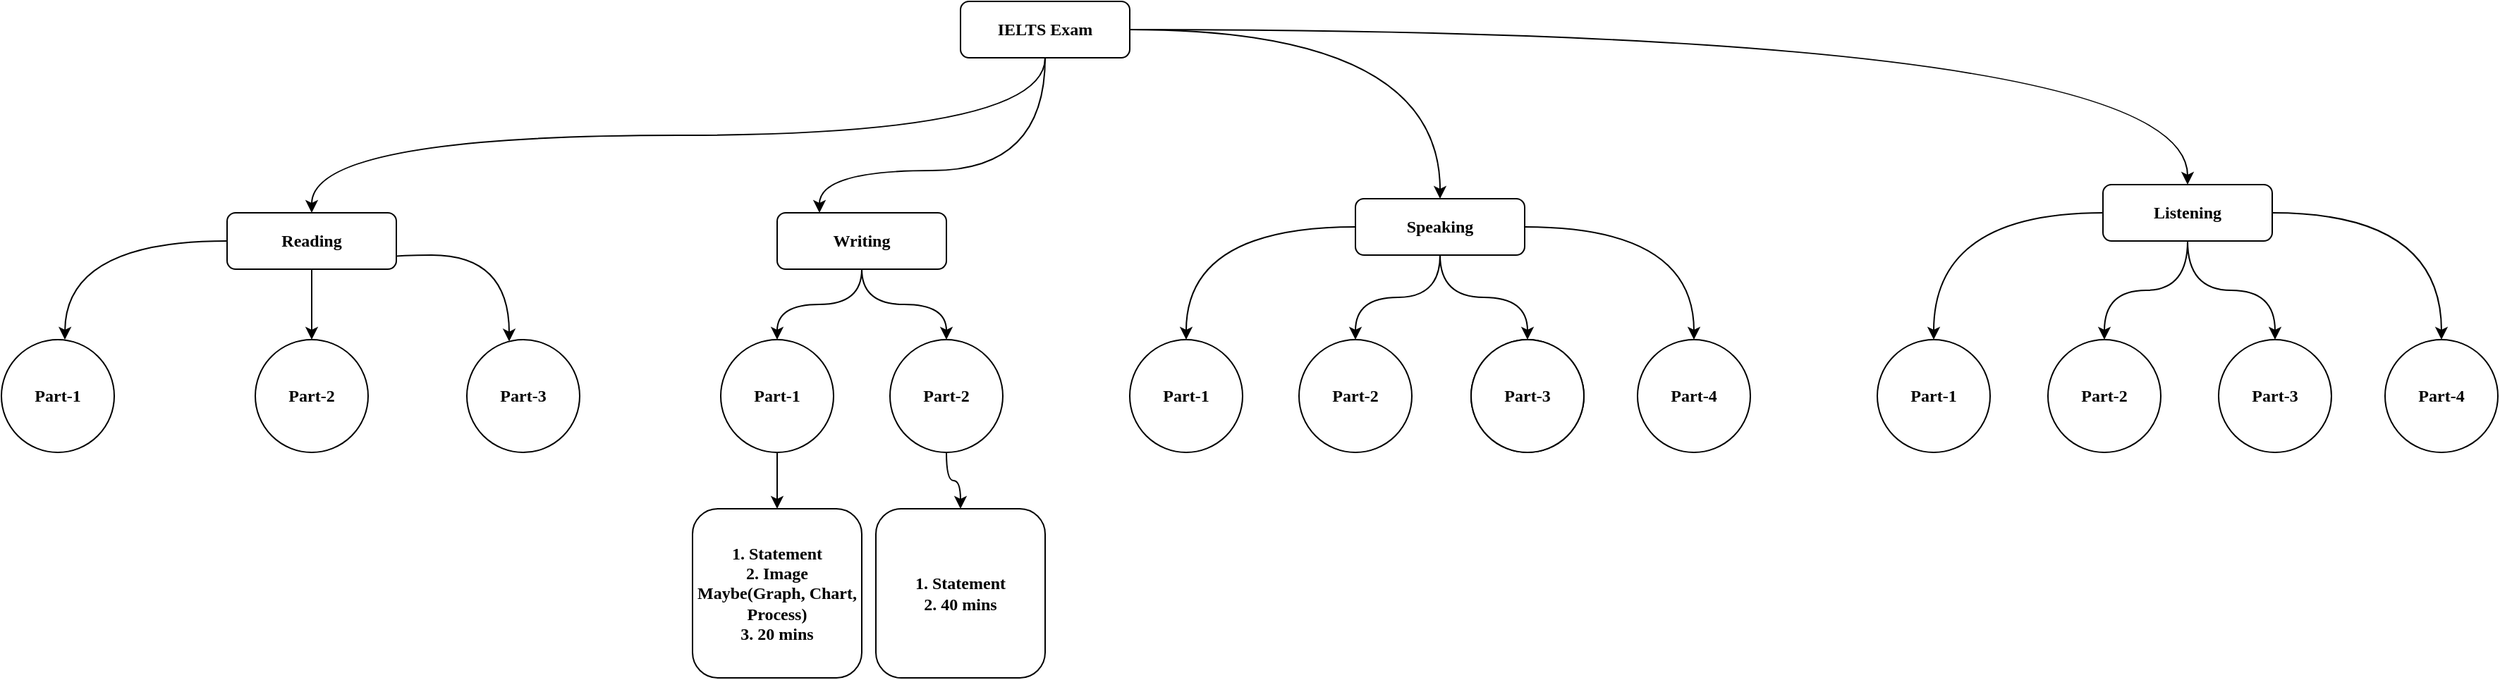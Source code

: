 <mxfile version="24.7.17">
  <diagram id="C5RBs43oDa-KdzZeNtuy" name="Page-1">
    <mxGraphModel dx="2082" dy="659" grid="1" gridSize="10" guides="1" tooltips="1" connect="1" arrows="1" fold="1" page="1" pageScale="1" pageWidth="827" pageHeight="1169" math="0" shadow="0">
      <root>
        <mxCell id="WIyWlLk6GJQsqaUBKTNV-0" />
        <mxCell id="WIyWlLk6GJQsqaUBKTNV-1" parent="WIyWlLk6GJQsqaUBKTNV-0" />
        <mxCell id="GiyGXKapcRgT0yDfLFS1-15" style="edgeStyle=orthogonalEdgeStyle;rounded=0;orthogonalLoop=1;jettySize=auto;html=1;exitX=0.5;exitY=1;exitDx=0;exitDy=0;fontFamily=Poppins;fontSource=https%3A%2F%2Ffonts.googleapis.com%2Fcss%3Ffamily%3DPoppins;fontSize=12;fontColor=default;fontStyle=1;elbow=vertical;curved=1;" edge="1" parent="WIyWlLk6GJQsqaUBKTNV-1" source="WIyWlLk6GJQsqaUBKTNV-3" target="GiyGXKapcRgT0yDfLFS1-11">
          <mxGeometry relative="1" as="geometry" />
        </mxCell>
        <mxCell id="GiyGXKapcRgT0yDfLFS1-70" style="edgeStyle=orthogonalEdgeStyle;shape=connector;curved=1;rounded=0;orthogonalLoop=1;jettySize=auto;html=1;strokeColor=default;align=center;verticalAlign=middle;fontFamily=Poppins;fontSource=https%3A%2F%2Ffonts.googleapis.com%2Fcss%3Ffamily%3DPoppins;fontSize=12;fontColor=default;fontStyle=1;labelBackgroundColor=default;elbow=vertical;endArrow=classic;" edge="1" parent="WIyWlLk6GJQsqaUBKTNV-1" source="WIyWlLk6GJQsqaUBKTNV-3" target="GiyGXKapcRgT0yDfLFS1-13">
          <mxGeometry relative="1" as="geometry" />
        </mxCell>
        <mxCell id="GiyGXKapcRgT0yDfLFS1-71" style="edgeStyle=orthogonalEdgeStyle;shape=connector;curved=1;rounded=0;orthogonalLoop=1;jettySize=auto;html=1;strokeColor=default;align=center;verticalAlign=middle;fontFamily=Poppins;fontSource=https%3A%2F%2Ffonts.googleapis.com%2Fcss%3Ffamily%3DPoppins;fontSize=12;fontColor=default;fontStyle=1;labelBackgroundColor=default;elbow=vertical;endArrow=classic;" edge="1" parent="WIyWlLk6GJQsqaUBKTNV-1" source="WIyWlLk6GJQsqaUBKTNV-3" target="GiyGXKapcRgT0yDfLFS1-14">
          <mxGeometry relative="1" as="geometry" />
        </mxCell>
        <mxCell id="GiyGXKapcRgT0yDfLFS1-73" style="edgeStyle=orthogonalEdgeStyle;shape=connector;curved=1;rounded=0;orthogonalLoop=1;jettySize=auto;html=1;strokeColor=default;align=center;verticalAlign=middle;fontFamily=Poppins;fontSource=https%3A%2F%2Ffonts.googleapis.com%2Fcss%3Ffamily%3DPoppins;fontSize=12;fontColor=default;fontStyle=1;labelBackgroundColor=default;elbow=vertical;endArrow=classic;" edge="1" parent="WIyWlLk6GJQsqaUBKTNV-1" source="WIyWlLk6GJQsqaUBKTNV-3" target="GiyGXKapcRgT0yDfLFS1-12">
          <mxGeometry relative="1" as="geometry">
            <Array as="points">
              <mxPoint x="-70" y="160" />
              <mxPoint x="-230" y="160" />
            </Array>
          </mxGeometry>
        </mxCell>
        <mxCell id="WIyWlLk6GJQsqaUBKTNV-3" value="IELTS Exam" style="rounded=1;whiteSpace=wrap;html=1;fontSize=12;glass=0;strokeWidth=1;shadow=0;fontFamily=Poppins;fontStyle=1;fontSource=https%3A%2F%2Ffonts.googleapis.com%2Fcss%3Ffamily%3DPoppins;" parent="WIyWlLk6GJQsqaUBKTNV-1" vertex="1">
          <mxGeometry x="-130" y="40" width="120" height="40" as="geometry" />
        </mxCell>
        <mxCell id="GiyGXKapcRgT0yDfLFS1-21" value="" style="edgeStyle=orthogonalEdgeStyle;shape=connector;curved=1;rounded=0;orthogonalLoop=1;jettySize=auto;html=1;strokeColor=default;align=center;verticalAlign=middle;fontFamily=Poppins;fontSource=https%3A%2F%2Ffonts.googleapis.com%2Fcss%3Ffamily%3DPoppins;fontSize=12;fontColor=default;fontStyle=1;labelBackgroundColor=default;elbow=vertical;endArrow=classic;" edge="1" parent="WIyWlLk6GJQsqaUBKTNV-1" source="GiyGXKapcRgT0yDfLFS1-11">
          <mxGeometry relative="1" as="geometry">
            <mxPoint x="-765.0" y="280" as="targetPoint" />
          </mxGeometry>
        </mxCell>
        <mxCell id="GiyGXKapcRgT0yDfLFS1-59" style="edgeStyle=orthogonalEdgeStyle;shape=connector;curved=1;rounded=0;orthogonalLoop=1;jettySize=auto;html=1;entryX=0.5;entryY=0;entryDx=0;entryDy=0;strokeColor=default;align=center;verticalAlign=middle;fontFamily=Poppins;fontSource=https%3A%2F%2Ffonts.googleapis.com%2Fcss%3Ffamily%3DPoppins;fontSize=12;fontColor=default;fontStyle=1;labelBackgroundColor=default;elbow=vertical;endArrow=classic;" edge="1" parent="WIyWlLk6GJQsqaUBKTNV-1" source="GiyGXKapcRgT0yDfLFS1-11" target="GiyGXKapcRgT0yDfLFS1-27">
          <mxGeometry relative="1" as="geometry" />
        </mxCell>
        <mxCell id="GiyGXKapcRgT0yDfLFS1-60" style="edgeStyle=orthogonalEdgeStyle;shape=connector;curved=1;rounded=0;orthogonalLoop=1;jettySize=auto;html=1;exitX=0.75;exitY=1;exitDx=0;exitDy=0;strokeColor=default;align=center;verticalAlign=middle;fontFamily=Poppins;fontSource=https%3A%2F%2Ffonts.googleapis.com%2Fcss%3Ffamily%3DPoppins;fontSize=12;fontColor=default;fontStyle=1;labelBackgroundColor=default;elbow=vertical;endArrow=classic;" edge="1" parent="WIyWlLk6GJQsqaUBKTNV-1" source="GiyGXKapcRgT0yDfLFS1-11" target="GiyGXKapcRgT0yDfLFS1-26">
          <mxGeometry relative="1" as="geometry">
            <Array as="points">
              <mxPoint x="-560" y="220" />
              <mxPoint x="-450" y="220" />
            </Array>
          </mxGeometry>
        </mxCell>
        <mxCell id="GiyGXKapcRgT0yDfLFS1-11" value="Reading" style="rounded=1;whiteSpace=wrap;html=1;fontSize=12;glass=0;strokeWidth=1;shadow=0;fontFamily=Poppins;fontStyle=1;fontSource=https%3A%2F%2Ffonts.googleapis.com%2Fcss%3Ffamily%3DPoppins;" vertex="1" parent="WIyWlLk6GJQsqaUBKTNV-1">
          <mxGeometry x="-650" y="190" width="120" height="40" as="geometry" />
        </mxCell>
        <mxCell id="GiyGXKapcRgT0yDfLFS1-62" style="edgeStyle=orthogonalEdgeStyle;shape=connector;curved=1;rounded=0;orthogonalLoop=1;jettySize=auto;html=1;strokeColor=default;align=center;verticalAlign=middle;fontFamily=Poppins;fontSource=https%3A%2F%2Ffonts.googleapis.com%2Fcss%3Ffamily%3DPoppins;fontSize=12;fontColor=default;fontStyle=1;labelBackgroundColor=default;elbow=vertical;endArrow=classic;" edge="1" parent="WIyWlLk6GJQsqaUBKTNV-1" source="GiyGXKapcRgT0yDfLFS1-12" target="GiyGXKapcRgT0yDfLFS1-24">
          <mxGeometry relative="1" as="geometry" />
        </mxCell>
        <mxCell id="GiyGXKapcRgT0yDfLFS1-63" style="edgeStyle=orthogonalEdgeStyle;shape=connector;curved=1;rounded=0;orthogonalLoop=1;jettySize=auto;html=1;strokeColor=default;align=center;verticalAlign=middle;fontFamily=Poppins;fontSource=https%3A%2F%2Ffonts.googleapis.com%2Fcss%3Ffamily%3DPoppins;fontSize=12;fontColor=default;fontStyle=1;labelBackgroundColor=default;elbow=vertical;endArrow=classic;" edge="1" parent="WIyWlLk6GJQsqaUBKTNV-1" source="GiyGXKapcRgT0yDfLFS1-12" target="GiyGXKapcRgT0yDfLFS1-47">
          <mxGeometry relative="1" as="geometry" />
        </mxCell>
        <mxCell id="GiyGXKapcRgT0yDfLFS1-12" value="Writing" style="rounded=1;whiteSpace=wrap;html=1;fontSize=12;glass=0;strokeWidth=1;shadow=0;fontFamily=Poppins;fontStyle=1;fontSource=https%3A%2F%2Ffonts.googleapis.com%2Fcss%3Ffamily%3DPoppins;" vertex="1" parent="WIyWlLk6GJQsqaUBKTNV-1">
          <mxGeometry x="-260" y="190" width="120" height="40" as="geometry" />
        </mxCell>
        <mxCell id="GiyGXKapcRgT0yDfLFS1-66" style="edgeStyle=orthogonalEdgeStyle;shape=connector;curved=1;rounded=0;orthogonalLoop=1;jettySize=auto;html=1;strokeColor=default;align=center;verticalAlign=middle;fontFamily=Poppins;fontSource=https%3A%2F%2Ffonts.googleapis.com%2Fcss%3Ffamily%3DPoppins;fontSize=12;fontColor=default;fontStyle=1;labelBackgroundColor=default;elbow=vertical;endArrow=classic;" edge="1" parent="WIyWlLk6GJQsqaUBKTNV-1" source="GiyGXKapcRgT0yDfLFS1-13" target="GiyGXKapcRgT0yDfLFS1-53">
          <mxGeometry relative="1" as="geometry" />
        </mxCell>
        <mxCell id="GiyGXKapcRgT0yDfLFS1-67" style="edgeStyle=orthogonalEdgeStyle;shape=connector;curved=1;rounded=0;orthogonalLoop=1;jettySize=auto;html=1;strokeColor=default;align=center;verticalAlign=middle;fontFamily=Poppins;fontSource=https%3A%2F%2Ffonts.googleapis.com%2Fcss%3Ffamily%3DPoppins;fontSize=12;fontColor=default;fontStyle=1;labelBackgroundColor=default;elbow=vertical;endArrow=classic;" edge="1" parent="WIyWlLk6GJQsqaUBKTNV-1" source="GiyGXKapcRgT0yDfLFS1-13" target="GiyGXKapcRgT0yDfLFS1-52">
          <mxGeometry relative="1" as="geometry" />
        </mxCell>
        <mxCell id="GiyGXKapcRgT0yDfLFS1-68" style="edgeStyle=orthogonalEdgeStyle;shape=connector;curved=1;rounded=0;orthogonalLoop=1;jettySize=auto;html=1;strokeColor=default;align=center;verticalAlign=middle;fontFamily=Poppins;fontSource=https%3A%2F%2Ffonts.googleapis.com%2Fcss%3Ffamily%3DPoppins;fontSize=12;fontColor=default;fontStyle=1;labelBackgroundColor=default;elbow=vertical;endArrow=classic;" edge="1" parent="WIyWlLk6GJQsqaUBKTNV-1" source="GiyGXKapcRgT0yDfLFS1-13" target="GiyGXKapcRgT0yDfLFS1-51">
          <mxGeometry relative="1" as="geometry" />
        </mxCell>
        <mxCell id="GiyGXKapcRgT0yDfLFS1-69" style="edgeStyle=orthogonalEdgeStyle;shape=connector;curved=1;rounded=0;orthogonalLoop=1;jettySize=auto;html=1;strokeColor=default;align=center;verticalAlign=middle;fontFamily=Poppins;fontSource=https%3A%2F%2Ffonts.googleapis.com%2Fcss%3Ffamily%3DPoppins;fontSize=12;fontColor=default;fontStyle=1;labelBackgroundColor=default;elbow=vertical;endArrow=classic;" edge="1" parent="WIyWlLk6GJQsqaUBKTNV-1" source="GiyGXKapcRgT0yDfLFS1-13" target="GiyGXKapcRgT0yDfLFS1-50">
          <mxGeometry relative="1" as="geometry" />
        </mxCell>
        <mxCell id="GiyGXKapcRgT0yDfLFS1-13" value="Speaking" style="rounded=1;whiteSpace=wrap;html=1;fontSize=12;glass=0;strokeWidth=1;shadow=0;fontFamily=Poppins;fontStyle=1;fontSource=https%3A%2F%2Ffonts.googleapis.com%2Fcss%3Ffamily%3DPoppins;" vertex="1" parent="WIyWlLk6GJQsqaUBKTNV-1">
          <mxGeometry x="150" y="180" width="120" height="40" as="geometry" />
        </mxCell>
        <mxCell id="GiyGXKapcRgT0yDfLFS1-74" style="edgeStyle=orthogonalEdgeStyle;shape=connector;curved=1;rounded=0;orthogonalLoop=1;jettySize=auto;html=1;strokeColor=default;align=center;verticalAlign=middle;fontFamily=Poppins;fontSource=https%3A%2F%2Ffonts.googleapis.com%2Fcss%3Ffamily%3DPoppins;fontSize=12;fontColor=default;fontStyle=1;labelBackgroundColor=default;elbow=vertical;endArrow=classic;" edge="1" parent="WIyWlLk6GJQsqaUBKTNV-1" source="GiyGXKapcRgT0yDfLFS1-14" target="GiyGXKapcRgT0yDfLFS1-58">
          <mxGeometry relative="1" as="geometry" />
        </mxCell>
        <mxCell id="GiyGXKapcRgT0yDfLFS1-75" style="edgeStyle=orthogonalEdgeStyle;shape=connector;curved=1;rounded=0;orthogonalLoop=1;jettySize=auto;html=1;strokeColor=default;align=center;verticalAlign=middle;fontFamily=Poppins;fontSource=https%3A%2F%2Ffonts.googleapis.com%2Fcss%3Ffamily%3DPoppins;fontSize=12;fontColor=default;fontStyle=1;labelBackgroundColor=default;elbow=vertical;endArrow=classic;" edge="1" parent="WIyWlLk6GJQsqaUBKTNV-1" source="GiyGXKapcRgT0yDfLFS1-14" target="GiyGXKapcRgT0yDfLFS1-57">
          <mxGeometry relative="1" as="geometry" />
        </mxCell>
        <mxCell id="GiyGXKapcRgT0yDfLFS1-76" style="edgeStyle=orthogonalEdgeStyle;shape=connector;curved=1;rounded=0;orthogonalLoop=1;jettySize=auto;html=1;strokeColor=default;align=center;verticalAlign=middle;fontFamily=Poppins;fontSource=https%3A%2F%2Ffonts.googleapis.com%2Fcss%3Ffamily%3DPoppins;fontSize=12;fontColor=default;fontStyle=1;labelBackgroundColor=default;elbow=vertical;endArrow=classic;" edge="1" parent="WIyWlLk6GJQsqaUBKTNV-1" source="GiyGXKapcRgT0yDfLFS1-14" target="GiyGXKapcRgT0yDfLFS1-56">
          <mxGeometry relative="1" as="geometry" />
        </mxCell>
        <mxCell id="GiyGXKapcRgT0yDfLFS1-77" style="edgeStyle=orthogonalEdgeStyle;shape=connector;curved=1;rounded=0;orthogonalLoop=1;jettySize=auto;html=1;strokeColor=default;align=center;verticalAlign=middle;fontFamily=Poppins;fontSource=https%3A%2F%2Ffonts.googleapis.com%2Fcss%3Ffamily%3DPoppins;fontSize=12;fontColor=default;fontStyle=1;labelBackgroundColor=default;elbow=vertical;endArrow=classic;" edge="1" parent="WIyWlLk6GJQsqaUBKTNV-1" source="GiyGXKapcRgT0yDfLFS1-14" target="GiyGXKapcRgT0yDfLFS1-55">
          <mxGeometry relative="1" as="geometry" />
        </mxCell>
        <mxCell id="GiyGXKapcRgT0yDfLFS1-14" value="Listening" style="rounded=1;whiteSpace=wrap;html=1;fontSize=12;glass=0;strokeWidth=1;shadow=0;fontFamily=Poppins;fontStyle=1;fontSource=https%3A%2F%2Ffonts.googleapis.com%2Fcss%3Ffamily%3DPoppins;" vertex="1" parent="WIyWlLk6GJQsqaUBKTNV-1">
          <mxGeometry x="680" y="170" width="120" height="40" as="geometry" />
        </mxCell>
        <mxCell id="GiyGXKapcRgT0yDfLFS1-80" style="edgeStyle=orthogonalEdgeStyle;shape=connector;curved=1;rounded=0;orthogonalLoop=1;jettySize=auto;html=1;strokeColor=default;align=center;verticalAlign=middle;fontFamily=Poppins;fontSource=https%3A%2F%2Ffonts.googleapis.com%2Fcss%3Ffamily%3DPoppins;fontSize=12;fontColor=default;fontStyle=1;labelBackgroundColor=default;elbow=vertical;endArrow=classic;" edge="1" parent="WIyWlLk6GJQsqaUBKTNV-1" source="GiyGXKapcRgT0yDfLFS1-24" target="GiyGXKapcRgT0yDfLFS1-79">
          <mxGeometry relative="1" as="geometry" />
        </mxCell>
        <mxCell id="GiyGXKapcRgT0yDfLFS1-24" value="Part-1" style="ellipse;whiteSpace=wrap;html=1;fontFamily=Poppins;rounded=1;glass=0;strokeWidth=1;shadow=0;fontStyle=1;fontSource=https%3A%2F%2Ffonts.googleapis.com%2Fcss%3Ffamily%3DPoppins;" vertex="1" parent="WIyWlLk6GJQsqaUBKTNV-1">
          <mxGeometry x="-300" y="280" width="80" height="80" as="geometry" />
        </mxCell>
        <mxCell id="GiyGXKapcRgT0yDfLFS1-26" value="Part-3" style="ellipse;whiteSpace=wrap;html=1;fontFamily=Poppins;rounded=1;glass=0;strokeWidth=1;shadow=0;fontStyle=1;fontSource=https%3A%2F%2Ffonts.googleapis.com%2Fcss%3Ffamily%3DPoppins;" vertex="1" parent="WIyWlLk6GJQsqaUBKTNV-1">
          <mxGeometry x="-480" y="280" width="80" height="80" as="geometry" />
        </mxCell>
        <mxCell id="GiyGXKapcRgT0yDfLFS1-27" value="Part-2" style="ellipse;whiteSpace=wrap;html=1;fontFamily=Poppins;rounded=1;glass=0;strokeWidth=1;shadow=0;fontStyle=1;fontSource=https%3A%2F%2Ffonts.googleapis.com%2Fcss%3Ffamily%3DPoppins;" vertex="1" parent="WIyWlLk6GJQsqaUBKTNV-1">
          <mxGeometry x="-630" y="280" width="80" height="80" as="geometry" />
        </mxCell>
        <mxCell id="GiyGXKapcRgT0yDfLFS1-28" value="Part-1" style="ellipse;whiteSpace=wrap;html=1;fontFamily=Poppins;rounded=1;glass=0;strokeWidth=1;shadow=0;fontStyle=1;fontSource=https%3A%2F%2Ffonts.googleapis.com%2Fcss%3Ffamily%3DPoppins;" vertex="1" parent="WIyWlLk6GJQsqaUBKTNV-1">
          <mxGeometry x="-810" y="280" width="80" height="80" as="geometry" />
        </mxCell>
        <mxCell id="GiyGXKapcRgT0yDfLFS1-47" value="Part-2" style="ellipse;whiteSpace=wrap;html=1;fontFamily=Poppins;rounded=1;glass=0;strokeWidth=1;shadow=0;fontStyle=1;fontSource=https%3A%2F%2Ffonts.googleapis.com%2Fcss%3Ffamily%3DPoppins;" vertex="1" parent="WIyWlLk6GJQsqaUBKTNV-1">
          <mxGeometry x="-180" y="280" width="80" height="80" as="geometry" />
        </mxCell>
        <mxCell id="GiyGXKapcRgT0yDfLFS1-49" value="Part-1" style="ellipse;whiteSpace=wrap;html=1;fontFamily=Poppins;rounded=1;glass=0;strokeWidth=1;shadow=0;fontStyle=1;fontSource=https%3A%2F%2Ffonts.googleapis.com%2Fcss%3Ffamily%3DPoppins;" vertex="1" parent="WIyWlLk6GJQsqaUBKTNV-1">
          <mxGeometry x="232" y="280" width="80" height="80" as="geometry" />
        </mxCell>
        <mxCell id="GiyGXKapcRgT0yDfLFS1-50" value="Part-4" style="ellipse;whiteSpace=wrap;html=1;fontFamily=Poppins;rounded=1;glass=0;strokeWidth=1;shadow=0;fontStyle=1;fontSource=https%3A%2F%2Ffonts.googleapis.com%2Fcss%3Ffamily%3DPoppins;" vertex="1" parent="WIyWlLk6GJQsqaUBKTNV-1">
          <mxGeometry x="350" y="280" width="80" height="80" as="geometry" />
        </mxCell>
        <mxCell id="GiyGXKapcRgT0yDfLFS1-51" value="Part-3" style="ellipse;whiteSpace=wrap;html=1;fontFamily=Poppins;rounded=1;glass=0;strokeWidth=1;shadow=0;fontStyle=1;fontSource=https%3A%2F%2Ffonts.googleapis.com%2Fcss%3Ffamily%3DPoppins;" vertex="1" parent="WIyWlLk6GJQsqaUBKTNV-1">
          <mxGeometry x="232" y="280" width="80" height="80" as="geometry" />
        </mxCell>
        <mxCell id="GiyGXKapcRgT0yDfLFS1-52" value="Part-2" style="ellipse;whiteSpace=wrap;html=1;fontFamily=Poppins;rounded=1;glass=0;strokeWidth=1;shadow=0;fontStyle=1;fontSource=https%3A%2F%2Ffonts.googleapis.com%2Fcss%3Ffamily%3DPoppins;" vertex="1" parent="WIyWlLk6GJQsqaUBKTNV-1">
          <mxGeometry x="110" y="280" width="80" height="80" as="geometry" />
        </mxCell>
        <mxCell id="GiyGXKapcRgT0yDfLFS1-53" value="Part-1" style="ellipse;whiteSpace=wrap;html=1;fontFamily=Poppins;rounded=1;glass=0;strokeWidth=1;shadow=0;fontStyle=1;fontSource=https%3A%2F%2Ffonts.googleapis.com%2Fcss%3Ffamily%3DPoppins;" vertex="1" parent="WIyWlLk6GJQsqaUBKTNV-1">
          <mxGeometry x="-10" y="280" width="80" height="80" as="geometry" />
        </mxCell>
        <mxCell id="GiyGXKapcRgT0yDfLFS1-55" value="Part-4" style="ellipse;whiteSpace=wrap;html=1;fontFamily=Poppins;rounded=1;glass=0;strokeWidth=1;shadow=0;fontStyle=1;fontSource=https%3A%2F%2Ffonts.googleapis.com%2Fcss%3Ffamily%3DPoppins;" vertex="1" parent="WIyWlLk6GJQsqaUBKTNV-1">
          <mxGeometry x="880" y="280" width="80" height="80" as="geometry" />
        </mxCell>
        <mxCell id="GiyGXKapcRgT0yDfLFS1-56" value="Part-3" style="ellipse;whiteSpace=wrap;html=1;fontFamily=Poppins;rounded=1;glass=0;strokeWidth=1;shadow=0;fontStyle=1;fontSource=https%3A%2F%2Ffonts.googleapis.com%2Fcss%3Ffamily%3DPoppins;" vertex="1" parent="WIyWlLk6GJQsqaUBKTNV-1">
          <mxGeometry x="762" y="280" width="80" height="80" as="geometry" />
        </mxCell>
        <mxCell id="GiyGXKapcRgT0yDfLFS1-57" value="Part-2" style="ellipse;whiteSpace=wrap;html=1;fontFamily=Poppins;rounded=1;glass=0;strokeWidth=1;shadow=0;fontStyle=1;fontSource=https%3A%2F%2Ffonts.googleapis.com%2Fcss%3Ffamily%3DPoppins;" vertex="1" parent="WIyWlLk6GJQsqaUBKTNV-1">
          <mxGeometry x="641" y="280" width="80" height="80" as="geometry" />
        </mxCell>
        <mxCell id="GiyGXKapcRgT0yDfLFS1-58" value="Part-1" style="ellipse;whiteSpace=wrap;html=1;fontFamily=Poppins;rounded=1;glass=0;strokeWidth=1;shadow=0;fontStyle=1;fontSource=https%3A%2F%2Ffonts.googleapis.com%2Fcss%3Ffamily%3DPoppins;" vertex="1" parent="WIyWlLk6GJQsqaUBKTNV-1">
          <mxGeometry x="520" y="280" width="80" height="80" as="geometry" />
        </mxCell>
        <mxCell id="GiyGXKapcRgT0yDfLFS1-79" value="1. Statement&lt;div&gt;2. Image Maybe(Graph, Chart, Process)&lt;/div&gt;&lt;div&gt;3. 20 mins&lt;/div&gt;" style="whiteSpace=wrap;html=1;aspect=fixed;rounded=1;shadow=0;glass=0;strokeColor=default;strokeWidth=1;align=center;verticalAlign=middle;fontFamily=Poppins;fontSource=https%3A%2F%2Ffonts.googleapis.com%2Fcss%3Ffamily%3DPoppins;fontSize=12;fontColor=default;fontStyle=1;labelBackgroundColor=default;fillColor=default;" vertex="1" parent="WIyWlLk6GJQsqaUBKTNV-1">
          <mxGeometry x="-320" y="400" width="120" height="120" as="geometry" />
        </mxCell>
        <mxCell id="GiyGXKapcRgT0yDfLFS1-81" style="edgeStyle=orthogonalEdgeStyle;shape=connector;curved=1;rounded=0;orthogonalLoop=1;jettySize=auto;html=1;strokeColor=default;align=center;verticalAlign=middle;fontFamily=Poppins;fontSource=https%3A%2F%2Ffonts.googleapis.com%2Fcss%3Ffamily%3DPoppins;fontSize=12;fontColor=default;fontStyle=1;labelBackgroundColor=default;elbow=vertical;endArrow=classic;" edge="1" parent="WIyWlLk6GJQsqaUBKTNV-1" target="GiyGXKapcRgT0yDfLFS1-82" source="GiyGXKapcRgT0yDfLFS1-47">
          <mxGeometry relative="1" as="geometry">
            <mxPoint x="-130" y="360" as="sourcePoint" />
          </mxGeometry>
        </mxCell>
        <mxCell id="GiyGXKapcRgT0yDfLFS1-82" value="1. Statement&lt;div&gt;2. 40 mins&lt;/div&gt;" style="whiteSpace=wrap;html=1;aspect=fixed;rounded=1;shadow=0;glass=0;strokeColor=default;strokeWidth=1;align=center;verticalAlign=middle;fontFamily=Poppins;fontSource=https%3A%2F%2Ffonts.googleapis.com%2Fcss%3Ffamily%3DPoppins;fontSize=12;fontColor=default;fontStyle=1;labelBackgroundColor=default;fillColor=default;" vertex="1" parent="WIyWlLk6GJQsqaUBKTNV-1">
          <mxGeometry x="-190" y="400" width="120" height="120" as="geometry" />
        </mxCell>
      </root>
    </mxGraphModel>
  </diagram>
</mxfile>
